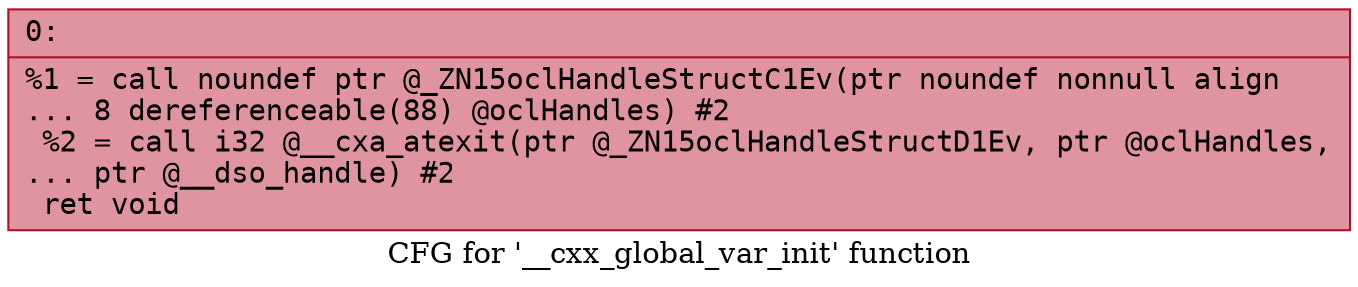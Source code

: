 digraph "CFG for '__cxx_global_var_init' function" {
	label="CFG for '__cxx_global_var_init' function";

	Node0x6000005d0d20 [shape=record,color="#b70d28ff", style=filled, fillcolor="#b70d2870" fontname="Courier",label="{0:\l|  %1 = call noundef ptr @_ZN15oclHandleStructC1Ev(ptr noundef nonnull align\l... 8 dereferenceable(88) @oclHandles) #2\l  %2 = call i32 @__cxa_atexit(ptr @_ZN15oclHandleStructD1Ev, ptr @oclHandles,\l... ptr @__dso_handle) #2\l  ret void\l}"];
}

